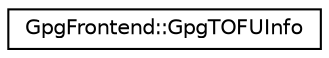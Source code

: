 digraph "Graphical Class Hierarchy"
{
 // INTERACTIVE_SVG=YES
 // LATEX_PDF_SIZE
  edge [fontname="Helvetica",fontsize="10",labelfontname="Helvetica",labelfontsize="10"];
  node [fontname="Helvetica",fontsize="10",shape=record];
  rankdir="LR";
  Node0 [label="GpgFrontend::GpgTOFUInfo",height=0.2,width=0.4,color="black", fillcolor="white", style="filled",URL="$classGpgFrontend_1_1GpgTOFUInfo.html",tooltip=" "];
}
